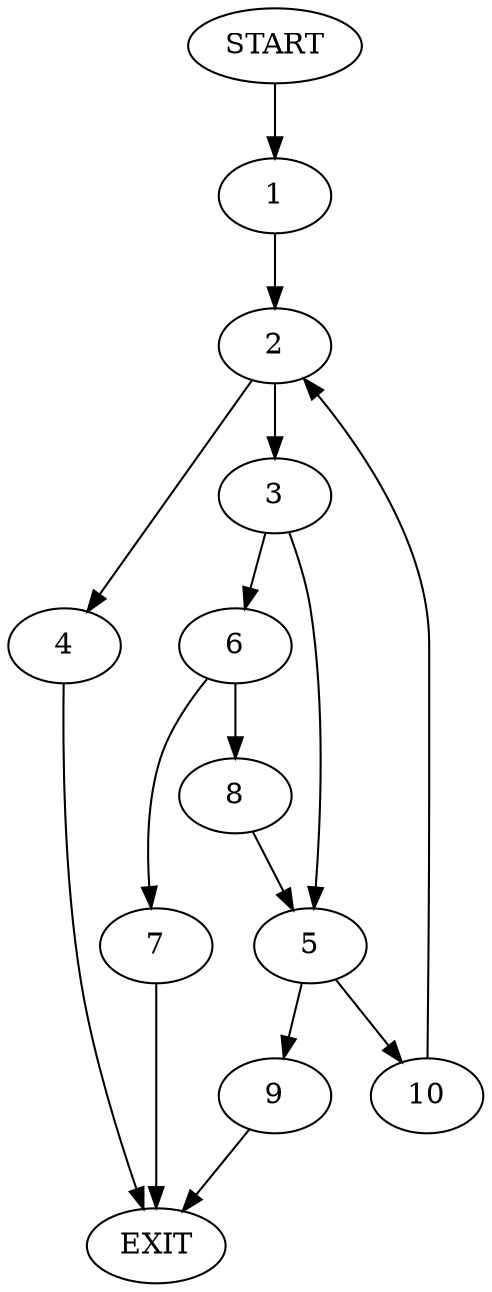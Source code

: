 digraph {
0 [label="START"]
11 [label="EXIT"]
0 -> 1
1 -> 2
2 -> 3
2 -> 4
3 -> 5
3 -> 6
4 -> 11
6 -> 7
6 -> 8
5 -> 9
5 -> 10
8 -> 5
7 -> 11
10 -> 2
9 -> 11
}
